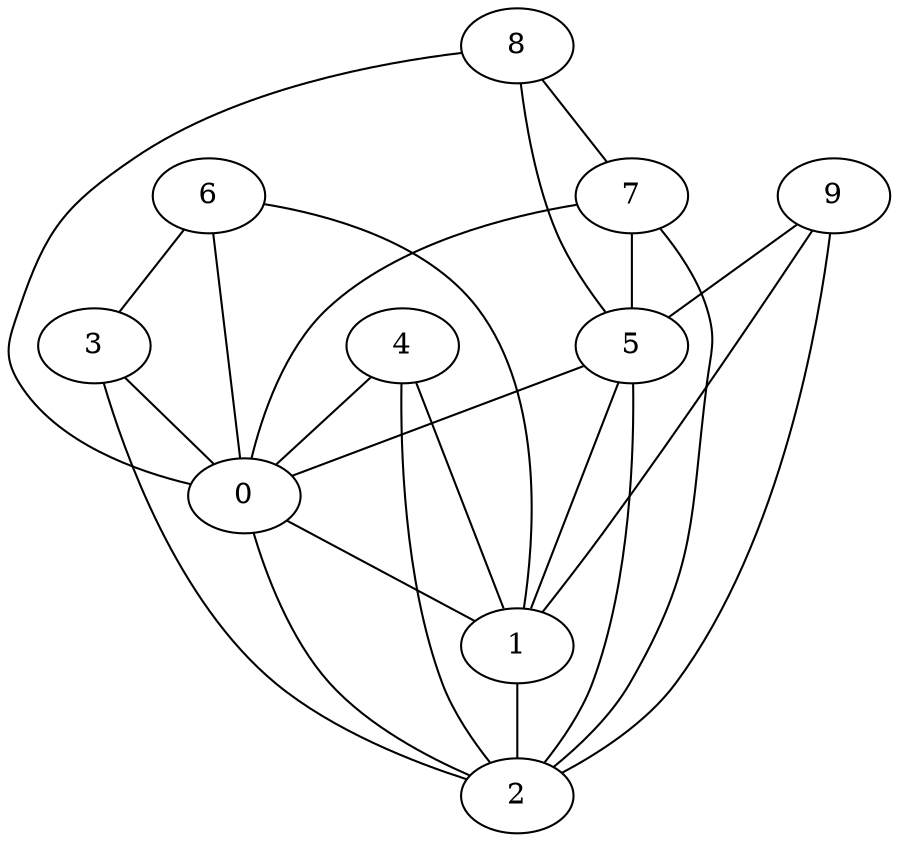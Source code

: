 graph {
    0 [ label = "0" ]
    1 [ label = "1" ]
    2 [ label = "2" ]
    3 [ label = "3" ]
    4 [ label = "4" ]
    5 [ label = "5" ]
    6 [ label = "6" ]
    7 [ label = "7" ]
    8 [ label = "8" ]
    9 [ label = "9" ]
    0 -- 1 [ ]
    0 -- 2 [ ]
    1 -- 2 [ ]
    3 -- 0 [ ]
    9 -- 5 [ ]
    3 -- 2 [ ]
    4 -- 0 [ ]
    4 -- 1 [ ]
    4 -- 2 [ ]
    5 -- 0 [ ]
    5 -- 1 [ ]
    5 -- 2 [ ]
    6 -- 0 [ ]
    6 -- 1 [ ]
    6 -- 3 [ ]
    7 -- 0 [ ]
    7 -- 2 [ ]
    7 -- 5 [ ]
    8 -- 0 [ ]
    8 -- 5 [ ]
    8 -- 7 [ ]
    9 -- 1 [ ]
    9 -- 2 [ ]
}
